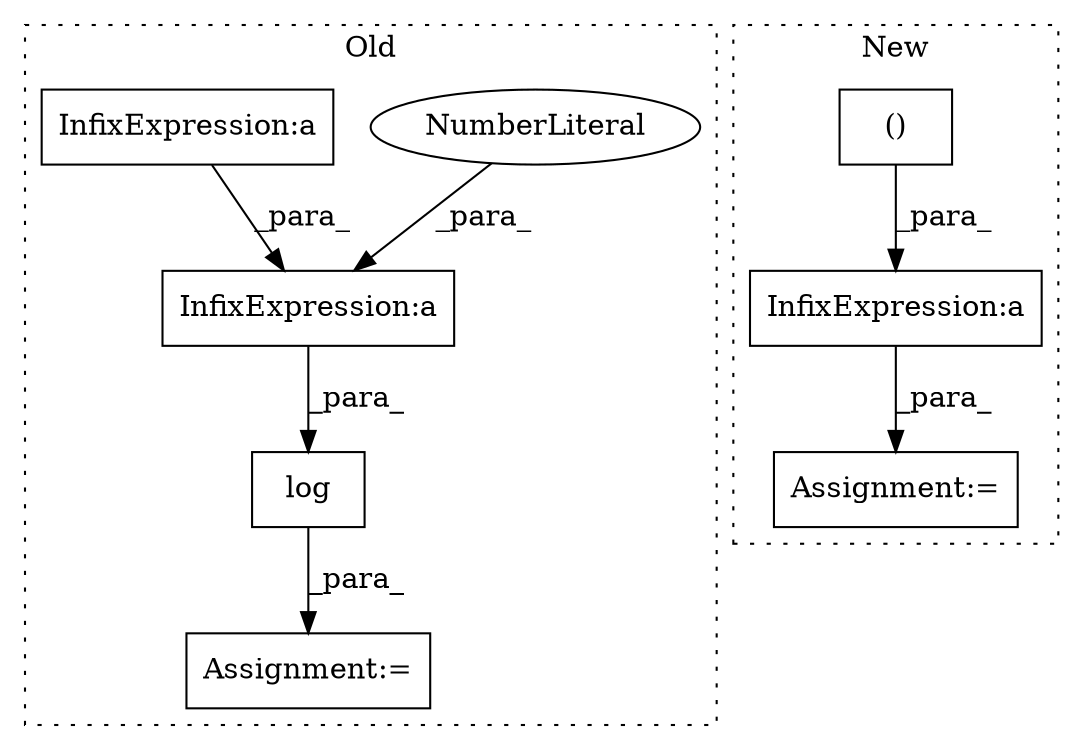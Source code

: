 digraph G {
subgraph cluster0 {
1 [label="log" a="32" s="5354,5366" l="4,1" shape="box"];
3 [label="Assignment:=" a="7" s="5315" l="1" shape="box"];
5 [label="InfixExpression:a" a="27" s="5359" l="3" shape="box"];
6 [label="NumberLiteral" a="34" s="5358" l="1" shape="ellipse"];
8 [label="InfixExpression:a" a="27" s="5294" l="3" shape="box"];
label = "Old";
style="dotted";
}
subgraph cluster1 {
2 [label="()" a="106" s="5281" l="29" shape="box"];
4 [label="Assignment:=" a="7" s="5464" l="1" shape="box"];
7 [label="InfixExpression:a" a="27" s="5468" l="3" shape="box"];
label = "New";
style="dotted";
}
1 -> 3 [label="_para_"];
2 -> 7 [label="_para_"];
5 -> 1 [label="_para_"];
6 -> 5 [label="_para_"];
7 -> 4 [label="_para_"];
8 -> 5 [label="_para_"];
}
